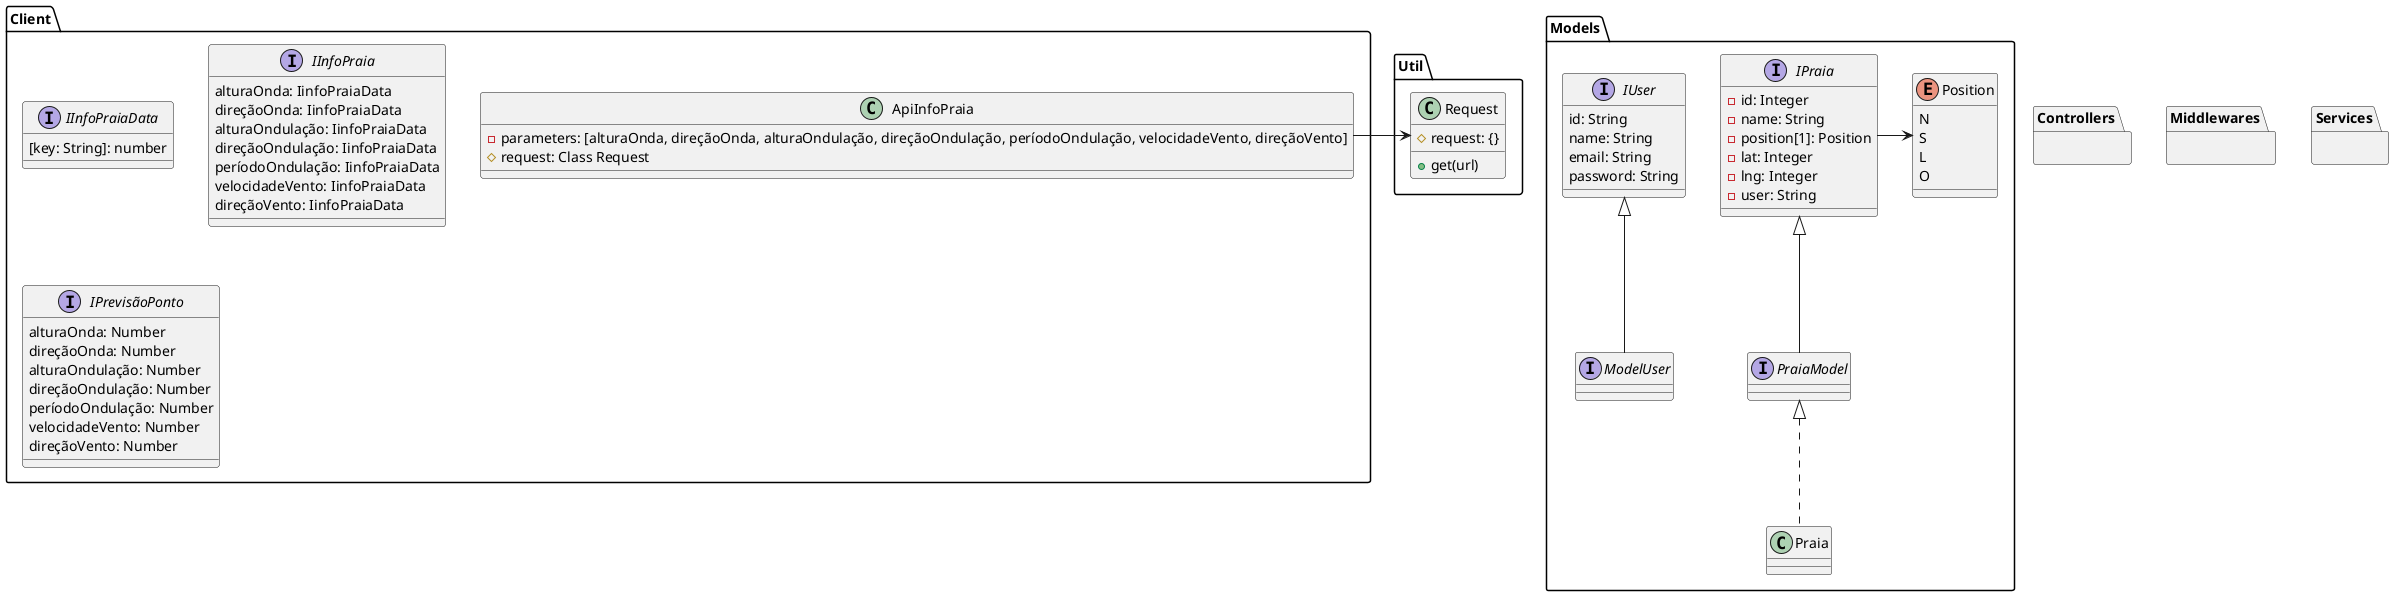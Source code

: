 @startuml class

package Util {
  class Request {
    #request: {}
    +get(url)
  }
}

package Client {
  
  interface IInfoPraiaData {
    [key: String]: number
  }

  interface IInfoPraia {
    alturaOnda: IinfoPraiaData
    direçãoOnda: IinfoPraiaData
    alturaOndulação: IinfoPraiaData
    direçãoOndulação: IinfoPraiaData
    períodoOndulação: IinfoPraiaData
    velocidadeVento: IinfoPraiaData
    direçãoVento: IinfoPraiaData
  }

  interface IPrevisãoPonto {
    alturaOnda: Number
    direçãoOnda: Number
    alturaOndulação: Number
    direçãoOndulação: Number
    períodoOndulação: Number
    velocidadeVento: Number
    direçãoVento: Number
  }

  class ApiInfoPraia {
    -parameters: [alturaOnda, direçãoOnda, alturaOndulação, direçãoOndulação, períodoOndulação, velocidadeVento, direçãoVento]
    #request: Class Request
  }

  ApiInfoPraia -> Request
}
package Models {

  interface IUser {
    id: String
    name: String
    email: String
    password: String
  }

  interface ModelUser extends IUser {
    
  }

  enum Position {
    N
    S
    L
    O
  }

  interface IPraia {
    -id: Integer
    -name: String
    -position[1]: Position
    -lat: Integer
    -lng: Integer
    -user: String
  }

  IPraia -> Position

  interface PraiaModel extends IPraia

  class Praia implements PraiaModel
}
package Controllers {}
package Middlewares {}
package Services {}

@enduml